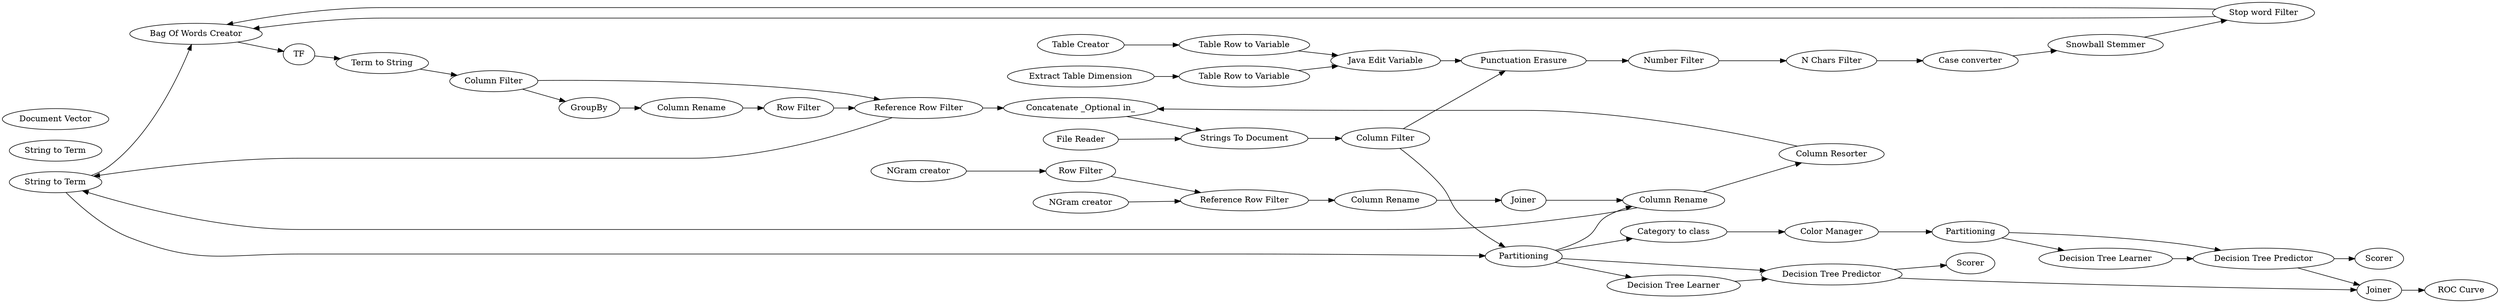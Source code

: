 digraph {
	288 [label="Color Manager"]
	289 [label="File Reader"]
	29 [label="Extract Table Dimension"]
	31 [label="Java Edit Variable"]
	32 [label="Table Row to Variable"]
	34 [label="Punctuation Erasure"]
	35 [label="Number Filter"]
	36 [label="N Chars Filter"]
	37 [label="Case converter"]
	38 [label="Snowball Stemmer"]
	39 [label="Stop word Filter"]
	40 [label="Table Row to Variable"]
	41 [label="Table Creator"]
	6 [label="Column Filter"]
	7 [label="Strings To Document"]
	292 [label="Category to class"]
	16 [label=TF]
	135 [label="NGram creator"]
	140 [label="Term to String"]
	141 [label="Column Filter"]
	167 [label=GroupBy]
	168 [label="Column Rename"]
	169 [label="Row Filter"]
	230 [label="Reference Row Filter"]
	256 [label="NGram creator"]
	257 [label="Row Filter"]
	258 [label="Reference Row Filter"]
	262 [label="Column Rename"]
	263 [label="Column Resorter"]
	264 [label=Joiner]
	272 [label="Concatenate _Optional in_"]
	288 [label="String to Term"]
	291 [label="String to Term"]
	292 [label="Column Rename"]
	293 [label="Bag Of Words Creator"]
	294 [label="Document Vector"]
	295 [label="Document Vector"]
	295 [label=Partitioning]
	296 [label="Decision Tree Predictor"]
	298 [label=Scorer]
	299 [label="ROC Curve"]
	301 [label=Partitioning]
	302 [label="Category to class"]
	303 [label="Color Manager"]
	305 [label="Decision Tree Predictor"]
	306 [label=Scorer]
	307 [label=Joiner]
	308 [label="Decision Tree Learner"]
	309 [label="Decision Tree Learner"]
	29 -> 32
	31 -> 34
	32 -> 31
	34 -> 35
	35 -> 36
	36 -> 37
	37 -> 38
	38 -> 39
	40 -> 31
	41 -> 40
	7 -> 6
	16 -> 140
	135 -> 258
	140 -> 141
	141 -> 167
	141 -> 230
	167 -> 168
	168 -> 169
	169 -> 230
	230 -> 288
	230 -> 272
	256 -> 257
	257 -> 258
	258 -> 262
	262 -> 264
	263 -> 272
	264 -> 292
	272 -> 7
	288 -> 293
	6 -> 295
	292 -> 263
	293 -> 16
	288 -> 295
	289 -> 7
	39 -> 293
	39 -> 293
	6 -> 34
	292 -> 288
	295 -> 292
	295 -> 302
	295 -> 296
	295 -> 309
	296 -> 298
	296 -> 307
	301 -> 308
	301 -> 305
	302 -> 303
	303 -> 301
	305 -> 307
	305 -> 306
	307 -> 299
	308 -> 305
	309 -> 296
	rankdir=LR
}
